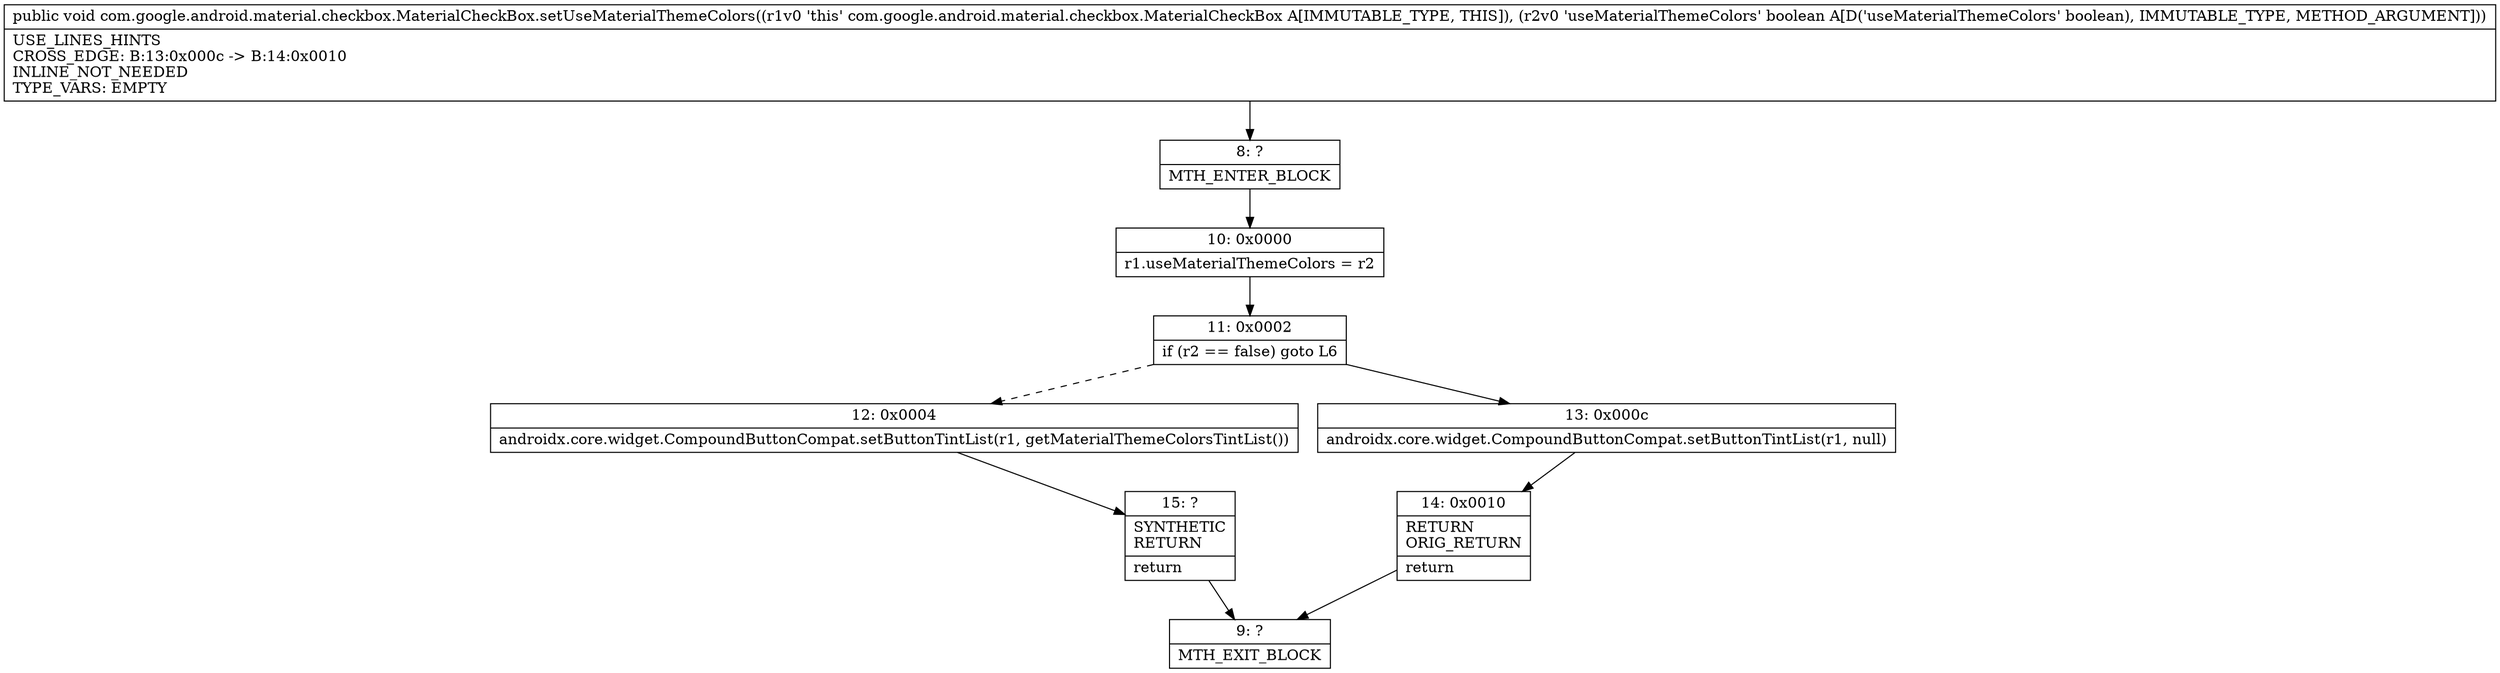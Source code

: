 digraph "CFG forcom.google.android.material.checkbox.MaterialCheckBox.setUseMaterialThemeColors(Z)V" {
Node_8 [shape=record,label="{8\:\ ?|MTH_ENTER_BLOCK\l}"];
Node_10 [shape=record,label="{10\:\ 0x0000|r1.useMaterialThemeColors = r2\l}"];
Node_11 [shape=record,label="{11\:\ 0x0002|if (r2 == false) goto L6\l}"];
Node_12 [shape=record,label="{12\:\ 0x0004|androidx.core.widget.CompoundButtonCompat.setButtonTintList(r1, getMaterialThemeColorsTintList())\l}"];
Node_15 [shape=record,label="{15\:\ ?|SYNTHETIC\lRETURN\l|return\l}"];
Node_9 [shape=record,label="{9\:\ ?|MTH_EXIT_BLOCK\l}"];
Node_13 [shape=record,label="{13\:\ 0x000c|androidx.core.widget.CompoundButtonCompat.setButtonTintList(r1, null)\l}"];
Node_14 [shape=record,label="{14\:\ 0x0010|RETURN\lORIG_RETURN\l|return\l}"];
MethodNode[shape=record,label="{public void com.google.android.material.checkbox.MaterialCheckBox.setUseMaterialThemeColors((r1v0 'this' com.google.android.material.checkbox.MaterialCheckBox A[IMMUTABLE_TYPE, THIS]), (r2v0 'useMaterialThemeColors' boolean A[D('useMaterialThemeColors' boolean), IMMUTABLE_TYPE, METHOD_ARGUMENT]))  | USE_LINES_HINTS\lCROSS_EDGE: B:13:0x000c \-\> B:14:0x0010\lINLINE_NOT_NEEDED\lTYPE_VARS: EMPTY\l}"];
MethodNode -> Node_8;Node_8 -> Node_10;
Node_10 -> Node_11;
Node_11 -> Node_12[style=dashed];
Node_11 -> Node_13;
Node_12 -> Node_15;
Node_15 -> Node_9;
Node_13 -> Node_14;
Node_14 -> Node_9;
}

